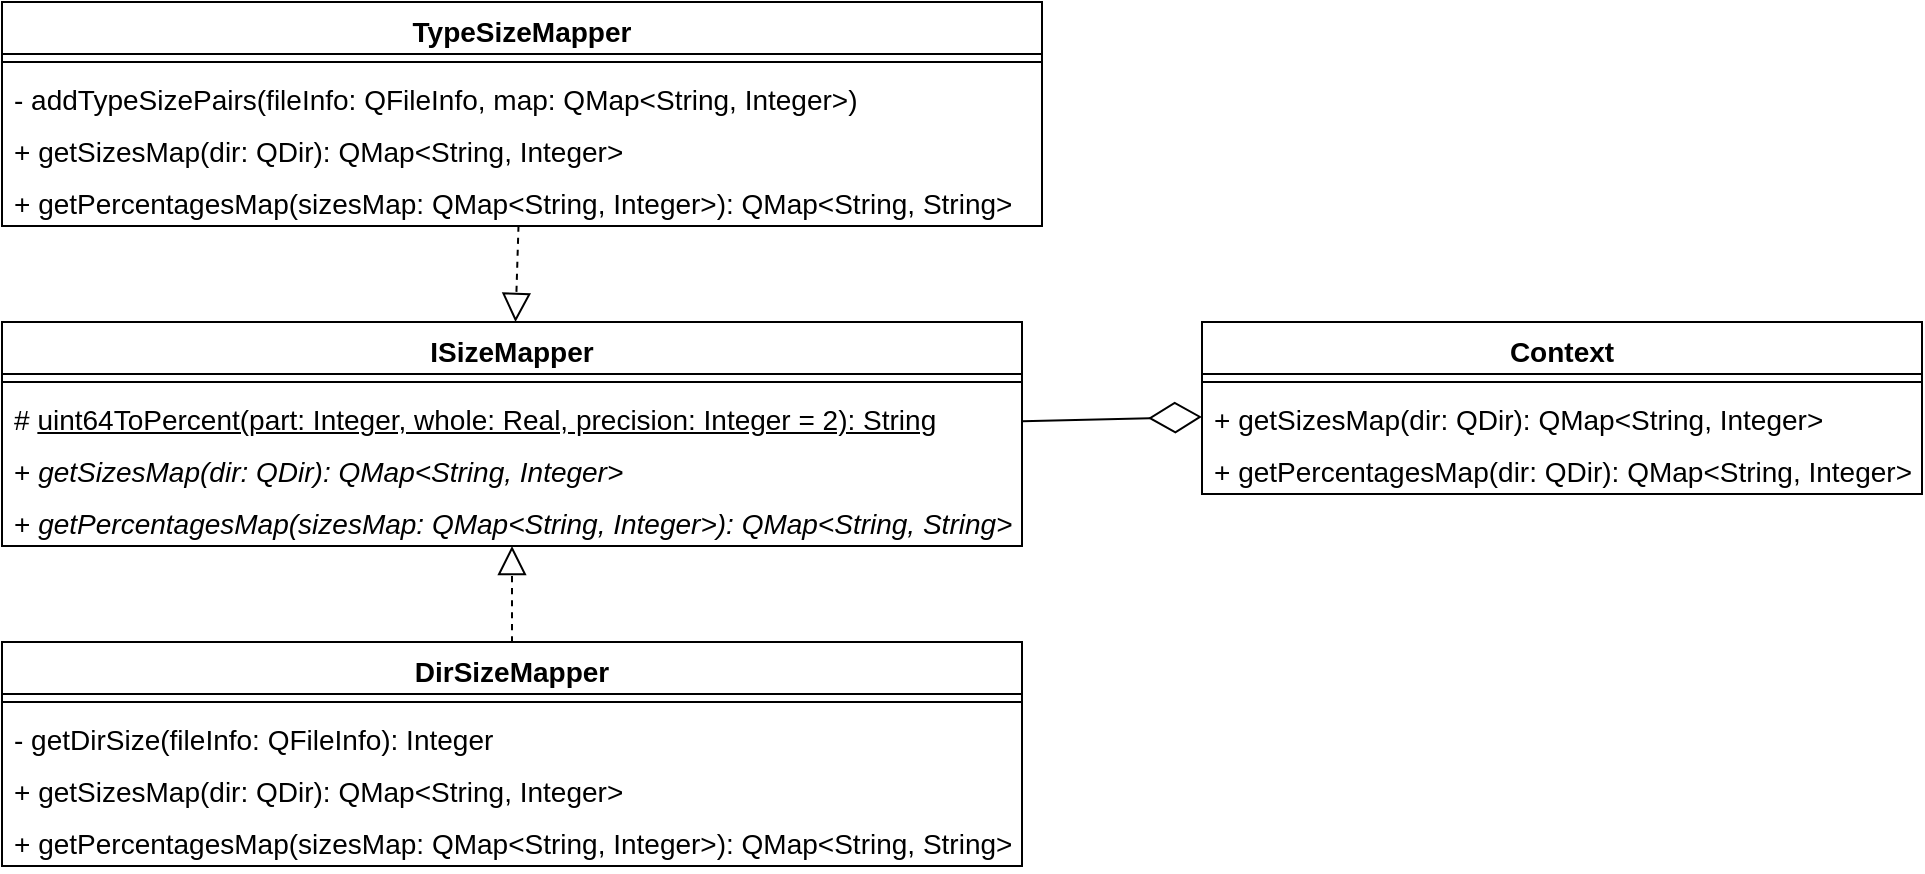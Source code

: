 <mxfile version="24.4.8" type="device">
  <diagram name="Страница — 1" id="UxThPJ2uUKQ7TRx5htB0">
    <mxGraphModel dx="1566" dy="712" grid="1" gridSize="10" guides="1" tooltips="1" connect="1" arrows="1" fold="1" page="0" pageScale="1" pageWidth="1169" pageHeight="827" math="0" shadow="0">
      <root>
        <mxCell id="0" />
        <mxCell id="1" parent="0" />
        <mxCell id="TriIGNqtYA9cSWhvdzmY-1" value="&lt;font style=&quot;font-size: 14px;&quot;&gt;ISizeMapper&lt;/font&gt;" style="swimlane;fontStyle=1;align=center;verticalAlign=top;childLayout=stackLayout;horizontal=1;startSize=26;horizontalStack=0;resizeParent=1;resizeParentMax=0;resizeLast=0;collapsible=1;marginBottom=0;whiteSpace=wrap;html=1;" parent="1" vertex="1">
          <mxGeometry x="-400" y="200" width="510" height="112" as="geometry" />
        </mxCell>
        <mxCell id="TriIGNqtYA9cSWhvdzmY-3" value="" style="line;strokeWidth=1;fillColor=none;align=left;verticalAlign=middle;spacingTop=-1;spacingLeft=3;spacingRight=3;rotatable=0;labelPosition=right;points=[];portConstraint=eastwest;strokeColor=inherit;" parent="TriIGNqtYA9cSWhvdzmY-1" vertex="1">
          <mxGeometry y="26" width="510" height="8" as="geometry" />
        </mxCell>
        <mxCell id="TriIGNqtYA9cSWhvdzmY-4" value="&lt;font style=&quot;font-size: 14px;&quot;&gt;#&amp;nbsp;&lt;u&gt;uint64ToPercent(part: Integer, whole: Real, precision: Integer = 2): String&lt;/u&gt;&lt;/font&gt;" style="text;strokeColor=none;fillColor=none;align=left;verticalAlign=top;spacingLeft=4;spacingRight=4;overflow=hidden;rotatable=0;points=[[0,0.5],[1,0.5]];portConstraint=eastwest;whiteSpace=wrap;html=1;" parent="TriIGNqtYA9cSWhvdzmY-1" vertex="1">
          <mxGeometry y="34" width="510" height="26" as="geometry" />
        </mxCell>
        <mxCell id="TriIGNqtYA9cSWhvdzmY-5" value="&lt;font style=&quot;font-size: 14px;&quot;&gt;+ &lt;i&gt;getSizesMap(dir: QDir): Q&lt;/i&gt;&lt;/font&gt;&lt;span style=&quot;font-size: 14px;&quot;&gt;&lt;i&gt;Map&amp;lt;String, Integer&amp;gt;&lt;/i&gt;&lt;/span&gt;" style="text;strokeColor=none;fillColor=none;align=left;verticalAlign=top;spacingLeft=4;spacingRight=4;overflow=hidden;rotatable=0;points=[[0,0.5],[1,0.5]];portConstraint=eastwest;whiteSpace=wrap;html=1;" parent="TriIGNqtYA9cSWhvdzmY-1" vertex="1">
          <mxGeometry y="60" width="510" height="26" as="geometry" />
        </mxCell>
        <mxCell id="TriIGNqtYA9cSWhvdzmY-6" value="&lt;font style=&quot;font-size: 14px;&quot;&gt;+ &lt;i&gt;getPercentagesMap(sizesMap: QMap&amp;lt;String, Integer&amp;gt;):&amp;nbsp;&lt;/i&gt;&lt;/font&gt;&lt;span style=&quot;font-size: 14px;&quot;&gt;&lt;i&gt;QMap&amp;lt;String, String&amp;gt;&lt;/i&gt;&lt;/span&gt;" style="text;strokeColor=none;fillColor=none;align=left;verticalAlign=top;spacingLeft=4;spacingRight=4;overflow=hidden;rotatable=0;points=[[0,0.5],[1,0.5]];portConstraint=eastwest;whiteSpace=wrap;html=1;" parent="TriIGNqtYA9cSWhvdzmY-1" vertex="1">
          <mxGeometry y="86" width="510" height="26" as="geometry" />
        </mxCell>
        <mxCell id="TriIGNqtYA9cSWhvdzmY-7" value="&lt;font style=&quot;font-size: 14px;&quot;&gt;DirSizeMapper&lt;/font&gt;" style="swimlane;fontStyle=1;align=center;verticalAlign=top;childLayout=stackLayout;horizontal=1;startSize=26;horizontalStack=0;resizeParent=1;resizeParentMax=0;resizeLast=0;collapsible=1;marginBottom=0;whiteSpace=wrap;html=1;" parent="1" vertex="1">
          <mxGeometry x="-400" y="360" width="510" height="112" as="geometry" />
        </mxCell>
        <mxCell id="TriIGNqtYA9cSWhvdzmY-9" value="" style="line;strokeWidth=1;fillColor=none;align=left;verticalAlign=middle;spacingTop=-1;spacingLeft=3;spacingRight=3;rotatable=0;labelPosition=right;points=[];portConstraint=eastwest;strokeColor=inherit;" parent="TriIGNqtYA9cSWhvdzmY-7" vertex="1">
          <mxGeometry y="26" width="510" height="8" as="geometry" />
        </mxCell>
        <mxCell id="TriIGNqtYA9cSWhvdzmY-10" value="&lt;font style=&quot;font-size: 14px;&quot;&gt;- getDirSize(fileInfo: QFileInfo): Integer&lt;/font&gt;" style="text;strokeColor=none;fillColor=none;align=left;verticalAlign=top;spacingLeft=4;spacingRight=4;overflow=hidden;rotatable=0;points=[[0,0.5],[1,0.5]];portConstraint=eastwest;whiteSpace=wrap;html=1;" parent="TriIGNqtYA9cSWhvdzmY-7" vertex="1">
          <mxGeometry y="34" width="510" height="26" as="geometry" />
        </mxCell>
        <mxCell id="TriIGNqtYA9cSWhvdzmY-12" value="&lt;font style=&quot;font-size: 14px;&quot;&gt;+ getSizesMap(dir: QDir):&amp;nbsp;&lt;/font&gt;&lt;span style=&quot;font-size: 14px;&quot;&gt;QMap&amp;lt;String, Integer&amp;gt;&lt;/span&gt;" style="text;strokeColor=none;fillColor=none;align=left;verticalAlign=top;spacingLeft=4;spacingRight=4;overflow=hidden;rotatable=0;points=[[0,0.5],[1,0.5]];portConstraint=eastwest;whiteSpace=wrap;html=1;" parent="TriIGNqtYA9cSWhvdzmY-7" vertex="1">
          <mxGeometry y="60" width="510" height="26" as="geometry" />
        </mxCell>
        <mxCell id="TriIGNqtYA9cSWhvdzmY-13" value="&lt;font style=&quot;font-size: 14px;&quot;&gt;+ getPercentagesMap(sizesMap: QMap&amp;lt;String, Integer&amp;gt;):&amp;nbsp;&lt;/font&gt;&lt;span style=&quot;font-size: 14px;&quot;&gt;QMap&amp;lt;String, String&amp;gt;&lt;/span&gt;" style="text;strokeColor=none;fillColor=none;align=left;verticalAlign=top;spacingLeft=4;spacingRight=4;overflow=hidden;rotatable=0;points=[[0,0.5],[1,0.5]];portConstraint=eastwest;whiteSpace=wrap;html=1;" parent="TriIGNqtYA9cSWhvdzmY-7" vertex="1">
          <mxGeometry y="86" width="510" height="26" as="geometry" />
        </mxCell>
        <mxCell id="TriIGNqtYA9cSWhvdzmY-11" value="" style="endArrow=block;dashed=1;endFill=0;endSize=12;html=1;rounded=0;fontSize=12;curved=1;" parent="1" source="TriIGNqtYA9cSWhvdzmY-7" target="TriIGNqtYA9cSWhvdzmY-1" edge="1">
          <mxGeometry width="160" relative="1" as="geometry">
            <mxPoint x="-40" y="470" as="sourcePoint" />
            <mxPoint x="120" y="470" as="targetPoint" />
          </mxGeometry>
        </mxCell>
        <mxCell id="TriIGNqtYA9cSWhvdzmY-14" value="&lt;font style=&quot;font-size: 14px;&quot;&gt;TypeSizeMapper&lt;/font&gt;" style="swimlane;fontStyle=1;align=center;verticalAlign=top;childLayout=stackLayout;horizontal=1;startSize=26;horizontalStack=0;resizeParent=1;resizeParentMax=0;resizeLast=0;collapsible=1;marginBottom=0;whiteSpace=wrap;html=1;" parent="1" vertex="1">
          <mxGeometry x="-400" y="40" width="520" height="112" as="geometry" />
        </mxCell>
        <mxCell id="TriIGNqtYA9cSWhvdzmY-16" value="" style="line;strokeWidth=1;fillColor=none;align=left;verticalAlign=middle;spacingTop=-1;spacingLeft=3;spacingRight=3;rotatable=0;labelPosition=right;points=[];portConstraint=eastwest;strokeColor=inherit;" parent="TriIGNqtYA9cSWhvdzmY-14" vertex="1">
          <mxGeometry y="26" width="520" height="8" as="geometry" />
        </mxCell>
        <mxCell id="TriIGNqtYA9cSWhvdzmY-17" value="&lt;font style=&quot;font-size: 14px;&quot;&gt;-&amp;nbsp;addTypeSizePairs(fileInfo: QFileInfo, map: QMap&amp;lt;String, Integer&amp;gt;)&lt;/font&gt;" style="text;strokeColor=none;fillColor=none;align=left;verticalAlign=top;spacingLeft=4;spacingRight=4;overflow=hidden;rotatable=0;points=[[0,0.5],[1,0.5]];portConstraint=eastwest;whiteSpace=wrap;html=1;" parent="TriIGNqtYA9cSWhvdzmY-14" vertex="1">
          <mxGeometry y="34" width="520" height="26" as="geometry" />
        </mxCell>
        <mxCell id="TriIGNqtYA9cSWhvdzmY-18" value="&lt;font style=&quot;font-size: 14px;&quot;&gt;+ getSizesMap(dir: QDir):&amp;nbsp;QMap&amp;lt;String, Integer&amp;gt;&lt;/font&gt;" style="text;strokeColor=none;fillColor=none;align=left;verticalAlign=top;spacingLeft=4;spacingRight=4;overflow=hidden;rotatable=0;points=[[0,0.5],[1,0.5]];portConstraint=eastwest;whiteSpace=wrap;html=1;" parent="TriIGNqtYA9cSWhvdzmY-14" vertex="1">
          <mxGeometry y="60" width="520" height="26" as="geometry" />
        </mxCell>
        <mxCell id="TriIGNqtYA9cSWhvdzmY-19" value="&lt;font style=&quot;font-size: 14px;&quot;&gt;+ getPercentagesMap(sizesMap: QMap&amp;lt;String, Integer&amp;gt;):&amp;nbsp;&lt;/font&gt;&lt;span style=&quot;font-size: 14px;&quot;&gt;QMap&amp;lt;String, String&amp;gt;&lt;/span&gt;" style="text;strokeColor=none;fillColor=none;align=left;verticalAlign=top;spacingLeft=4;spacingRight=4;overflow=hidden;rotatable=0;points=[[0,0.5],[1,0.5]];portConstraint=eastwest;whiteSpace=wrap;html=1;" parent="TriIGNqtYA9cSWhvdzmY-14" vertex="1">
          <mxGeometry y="86" width="520" height="26" as="geometry" />
        </mxCell>
        <mxCell id="TriIGNqtYA9cSWhvdzmY-21" value="" style="endArrow=block;dashed=1;endFill=0;endSize=12;html=1;rounded=0;fontSize=12;curved=1;" parent="1" source="TriIGNqtYA9cSWhvdzmY-14" target="TriIGNqtYA9cSWhvdzmY-1" edge="1">
          <mxGeometry width="160" relative="1" as="geometry">
            <mxPoint x="-40" y="270" as="sourcePoint" />
            <mxPoint x="220" y="240" as="targetPoint" />
          </mxGeometry>
        </mxCell>
        <mxCell id="7iiai4h3uSTCWG5oYoJT-1" value="&lt;font style=&quot;font-size: 14px;&quot;&gt;Context&lt;/font&gt;" style="swimlane;fontStyle=1;align=center;verticalAlign=top;childLayout=stackLayout;horizontal=1;startSize=26;horizontalStack=0;resizeParent=1;resizeParentMax=0;resizeLast=0;collapsible=1;marginBottom=0;whiteSpace=wrap;html=1;" vertex="1" parent="1">
          <mxGeometry x="200" y="200" width="360" height="86" as="geometry" />
        </mxCell>
        <mxCell id="7iiai4h3uSTCWG5oYoJT-3" value="" style="line;strokeWidth=1;fillColor=none;align=left;verticalAlign=middle;spacingTop=-1;spacingLeft=3;spacingRight=3;rotatable=0;labelPosition=right;points=[];portConstraint=eastwest;strokeColor=inherit;" vertex="1" parent="7iiai4h3uSTCWG5oYoJT-1">
          <mxGeometry y="26" width="360" height="8" as="geometry" />
        </mxCell>
        <mxCell id="7iiai4h3uSTCWG5oYoJT-7" value="&lt;font style=&quot;font-size: 14px;&quot;&gt;+ getSizesMap(dir: QDir):&amp;nbsp;&lt;/font&gt;&lt;span style=&quot;font-size: 14px;&quot;&gt;QMap&amp;lt;String, Integer&amp;gt;&lt;/span&gt;" style="text;strokeColor=none;fillColor=none;align=left;verticalAlign=top;spacingLeft=4;spacingRight=4;overflow=hidden;rotatable=0;points=[[0,0.5],[1,0.5]];portConstraint=eastwest;whiteSpace=wrap;html=1;" vertex="1" parent="7iiai4h3uSTCWG5oYoJT-1">
          <mxGeometry y="34" width="360" height="26" as="geometry" />
        </mxCell>
        <mxCell id="7iiai4h3uSTCWG5oYoJT-8" value="&lt;font style=&quot;font-size: 14px;&quot;&gt;+ getPercentagesMap(dir: QDir):&amp;nbsp;&lt;/font&gt;&lt;span style=&quot;font-size: 14px;&quot;&gt;QMap&amp;lt;String, Integer&amp;gt;&lt;/span&gt;" style="text;strokeColor=none;fillColor=none;align=left;verticalAlign=top;spacingLeft=4;spacingRight=4;overflow=hidden;rotatable=0;points=[[0,0.5],[1,0.5]];portConstraint=eastwest;whiteSpace=wrap;html=1;" vertex="1" parent="7iiai4h3uSTCWG5oYoJT-1">
          <mxGeometry y="60" width="360" height="26" as="geometry" />
        </mxCell>
        <mxCell id="7iiai4h3uSTCWG5oYoJT-9" value="" style="endArrow=diamondThin;endFill=0;endSize=24;html=1;rounded=0;fontSize=12;curved=1;" edge="1" parent="1" source="TriIGNqtYA9cSWhvdzmY-1" target="7iiai4h3uSTCWG5oYoJT-1">
          <mxGeometry width="160" relative="1" as="geometry">
            <mxPoint x="70" y="380" as="sourcePoint" />
            <mxPoint x="230" y="380" as="targetPoint" />
          </mxGeometry>
        </mxCell>
      </root>
    </mxGraphModel>
  </diagram>
</mxfile>
